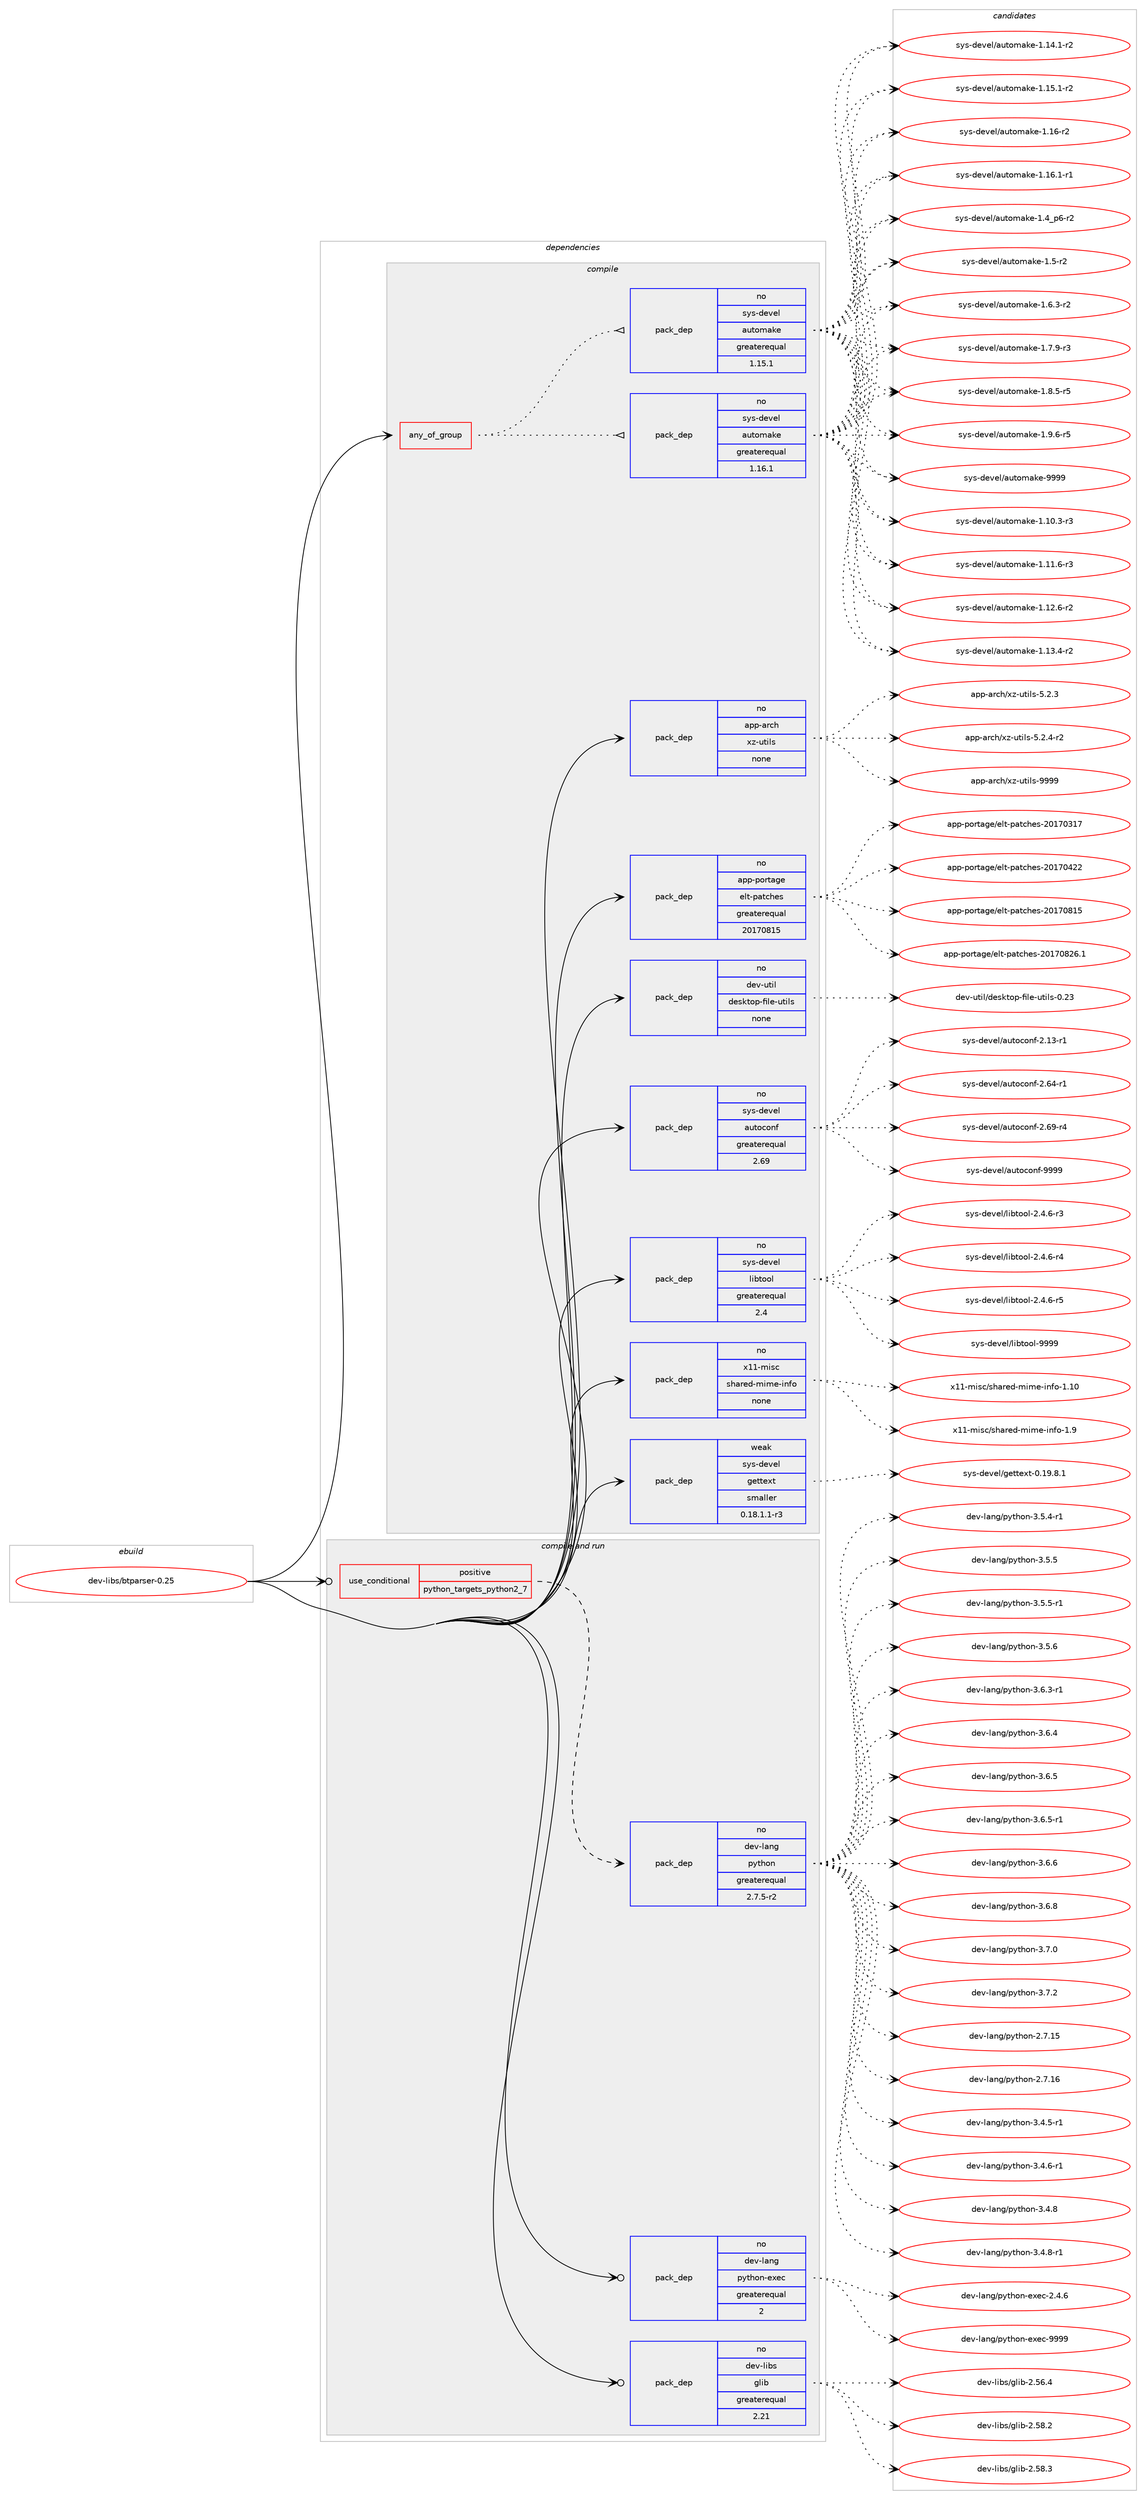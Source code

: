digraph prolog {

# *************
# Graph options
# *************

newrank=true;
concentrate=true;
compound=true;
graph [rankdir=LR,fontname=Helvetica,fontsize=10,ranksep=1.5];#, ranksep=2.5, nodesep=0.2];
edge  [arrowhead=vee];
node  [fontname=Helvetica,fontsize=10];

# **********
# The ebuild
# **********

subgraph cluster_leftcol {
color=gray;
rank=same;
label=<<i>ebuild</i>>;
id [label="dev-libs/btparser-0.25", color=red, width=4, href="../dev-libs/btparser-0.25.svg"];
}

# ****************
# The dependencies
# ****************

subgraph cluster_midcol {
color=gray;
label=<<i>dependencies</i>>;
subgraph cluster_compile {
fillcolor="#eeeeee";
style=filled;
label=<<i>compile</i>>;
subgraph any22111 {
dependency1364609 [label=<<TABLE BORDER="0" CELLBORDER="1" CELLSPACING="0" CELLPADDING="4"><TR><TD CELLPADDING="10">any_of_group</TD></TR></TABLE>>, shape=none, color=red];subgraph pack976590 {
dependency1364610 [label=<<TABLE BORDER="0" CELLBORDER="1" CELLSPACING="0" CELLPADDING="4" WIDTH="220"><TR><TD ROWSPAN="6" CELLPADDING="30">pack_dep</TD></TR><TR><TD WIDTH="110">no</TD></TR><TR><TD>sys-devel</TD></TR><TR><TD>automake</TD></TR><TR><TD>greaterequal</TD></TR><TR><TD>1.16.1</TD></TR></TABLE>>, shape=none, color=blue];
}
dependency1364609:e -> dependency1364610:w [weight=20,style="dotted",arrowhead="oinv"];
subgraph pack976591 {
dependency1364611 [label=<<TABLE BORDER="0" CELLBORDER="1" CELLSPACING="0" CELLPADDING="4" WIDTH="220"><TR><TD ROWSPAN="6" CELLPADDING="30">pack_dep</TD></TR><TR><TD WIDTH="110">no</TD></TR><TR><TD>sys-devel</TD></TR><TR><TD>automake</TD></TR><TR><TD>greaterequal</TD></TR><TR><TD>1.15.1</TD></TR></TABLE>>, shape=none, color=blue];
}
dependency1364609:e -> dependency1364611:w [weight=20,style="dotted",arrowhead="oinv"];
}
id:e -> dependency1364609:w [weight=20,style="solid",arrowhead="vee"];
subgraph pack976592 {
dependency1364612 [label=<<TABLE BORDER="0" CELLBORDER="1" CELLSPACING="0" CELLPADDING="4" WIDTH="220"><TR><TD ROWSPAN="6" CELLPADDING="30">pack_dep</TD></TR><TR><TD WIDTH="110">no</TD></TR><TR><TD>app-arch</TD></TR><TR><TD>xz-utils</TD></TR><TR><TD>none</TD></TR><TR><TD></TD></TR></TABLE>>, shape=none, color=blue];
}
id:e -> dependency1364612:w [weight=20,style="solid",arrowhead="vee"];
subgraph pack976593 {
dependency1364613 [label=<<TABLE BORDER="0" CELLBORDER="1" CELLSPACING="0" CELLPADDING="4" WIDTH="220"><TR><TD ROWSPAN="6" CELLPADDING="30">pack_dep</TD></TR><TR><TD WIDTH="110">no</TD></TR><TR><TD>app-portage</TD></TR><TR><TD>elt-patches</TD></TR><TR><TD>greaterequal</TD></TR><TR><TD>20170815</TD></TR></TABLE>>, shape=none, color=blue];
}
id:e -> dependency1364613:w [weight=20,style="solid",arrowhead="vee"];
subgraph pack976594 {
dependency1364614 [label=<<TABLE BORDER="0" CELLBORDER="1" CELLSPACING="0" CELLPADDING="4" WIDTH="220"><TR><TD ROWSPAN="6" CELLPADDING="30">pack_dep</TD></TR><TR><TD WIDTH="110">no</TD></TR><TR><TD>dev-util</TD></TR><TR><TD>desktop-file-utils</TD></TR><TR><TD>none</TD></TR><TR><TD></TD></TR></TABLE>>, shape=none, color=blue];
}
id:e -> dependency1364614:w [weight=20,style="solid",arrowhead="vee"];
subgraph pack976595 {
dependency1364615 [label=<<TABLE BORDER="0" CELLBORDER="1" CELLSPACING="0" CELLPADDING="4" WIDTH="220"><TR><TD ROWSPAN="6" CELLPADDING="30">pack_dep</TD></TR><TR><TD WIDTH="110">no</TD></TR><TR><TD>sys-devel</TD></TR><TR><TD>autoconf</TD></TR><TR><TD>greaterequal</TD></TR><TR><TD>2.69</TD></TR></TABLE>>, shape=none, color=blue];
}
id:e -> dependency1364615:w [weight=20,style="solid",arrowhead="vee"];
subgraph pack976596 {
dependency1364616 [label=<<TABLE BORDER="0" CELLBORDER="1" CELLSPACING="0" CELLPADDING="4" WIDTH="220"><TR><TD ROWSPAN="6" CELLPADDING="30">pack_dep</TD></TR><TR><TD WIDTH="110">no</TD></TR><TR><TD>sys-devel</TD></TR><TR><TD>libtool</TD></TR><TR><TD>greaterequal</TD></TR><TR><TD>2.4</TD></TR></TABLE>>, shape=none, color=blue];
}
id:e -> dependency1364616:w [weight=20,style="solid",arrowhead="vee"];
subgraph pack976597 {
dependency1364617 [label=<<TABLE BORDER="0" CELLBORDER="1" CELLSPACING="0" CELLPADDING="4" WIDTH="220"><TR><TD ROWSPAN="6" CELLPADDING="30">pack_dep</TD></TR><TR><TD WIDTH="110">no</TD></TR><TR><TD>x11-misc</TD></TR><TR><TD>shared-mime-info</TD></TR><TR><TD>none</TD></TR><TR><TD></TD></TR></TABLE>>, shape=none, color=blue];
}
id:e -> dependency1364617:w [weight=20,style="solid",arrowhead="vee"];
subgraph pack976598 {
dependency1364618 [label=<<TABLE BORDER="0" CELLBORDER="1" CELLSPACING="0" CELLPADDING="4" WIDTH="220"><TR><TD ROWSPAN="6" CELLPADDING="30">pack_dep</TD></TR><TR><TD WIDTH="110">weak</TD></TR><TR><TD>sys-devel</TD></TR><TR><TD>gettext</TD></TR><TR><TD>smaller</TD></TR><TR><TD>0.18.1.1-r3</TD></TR></TABLE>>, shape=none, color=blue];
}
id:e -> dependency1364618:w [weight=20,style="solid",arrowhead="vee"];
}
subgraph cluster_compileandrun {
fillcolor="#eeeeee";
style=filled;
label=<<i>compile and run</i>>;
subgraph cond365356 {
dependency1364619 [label=<<TABLE BORDER="0" CELLBORDER="1" CELLSPACING="0" CELLPADDING="4"><TR><TD ROWSPAN="3" CELLPADDING="10">use_conditional</TD></TR><TR><TD>positive</TD></TR><TR><TD>python_targets_python2_7</TD></TR></TABLE>>, shape=none, color=red];
subgraph pack976599 {
dependency1364620 [label=<<TABLE BORDER="0" CELLBORDER="1" CELLSPACING="0" CELLPADDING="4" WIDTH="220"><TR><TD ROWSPAN="6" CELLPADDING="30">pack_dep</TD></TR><TR><TD WIDTH="110">no</TD></TR><TR><TD>dev-lang</TD></TR><TR><TD>python</TD></TR><TR><TD>greaterequal</TD></TR><TR><TD>2.7.5-r2</TD></TR></TABLE>>, shape=none, color=blue];
}
dependency1364619:e -> dependency1364620:w [weight=20,style="dashed",arrowhead="vee"];
}
id:e -> dependency1364619:w [weight=20,style="solid",arrowhead="odotvee"];
subgraph pack976600 {
dependency1364621 [label=<<TABLE BORDER="0" CELLBORDER="1" CELLSPACING="0" CELLPADDING="4" WIDTH="220"><TR><TD ROWSPAN="6" CELLPADDING="30">pack_dep</TD></TR><TR><TD WIDTH="110">no</TD></TR><TR><TD>dev-lang</TD></TR><TR><TD>python-exec</TD></TR><TR><TD>greaterequal</TD></TR><TR><TD>2</TD></TR></TABLE>>, shape=none, color=blue];
}
id:e -> dependency1364621:w [weight=20,style="solid",arrowhead="odotvee"];
subgraph pack976601 {
dependency1364622 [label=<<TABLE BORDER="0" CELLBORDER="1" CELLSPACING="0" CELLPADDING="4" WIDTH="220"><TR><TD ROWSPAN="6" CELLPADDING="30">pack_dep</TD></TR><TR><TD WIDTH="110">no</TD></TR><TR><TD>dev-libs</TD></TR><TR><TD>glib</TD></TR><TR><TD>greaterequal</TD></TR><TR><TD>2.21</TD></TR></TABLE>>, shape=none, color=blue];
}
id:e -> dependency1364622:w [weight=20,style="solid",arrowhead="odotvee"];
}
subgraph cluster_run {
fillcolor="#eeeeee";
style=filled;
label=<<i>run</i>>;
}
}

# **************
# The candidates
# **************

subgraph cluster_choices {
rank=same;
color=gray;
label=<<i>candidates</i>>;

subgraph choice976590 {
color=black;
nodesep=1;
choice11512111545100101118101108479711711611110997107101454946494846514511451 [label="sys-devel/automake-1.10.3-r3", color=red, width=4,href="../sys-devel/automake-1.10.3-r3.svg"];
choice11512111545100101118101108479711711611110997107101454946494946544511451 [label="sys-devel/automake-1.11.6-r3", color=red, width=4,href="../sys-devel/automake-1.11.6-r3.svg"];
choice11512111545100101118101108479711711611110997107101454946495046544511450 [label="sys-devel/automake-1.12.6-r2", color=red, width=4,href="../sys-devel/automake-1.12.6-r2.svg"];
choice11512111545100101118101108479711711611110997107101454946495146524511450 [label="sys-devel/automake-1.13.4-r2", color=red, width=4,href="../sys-devel/automake-1.13.4-r2.svg"];
choice11512111545100101118101108479711711611110997107101454946495246494511450 [label="sys-devel/automake-1.14.1-r2", color=red, width=4,href="../sys-devel/automake-1.14.1-r2.svg"];
choice11512111545100101118101108479711711611110997107101454946495346494511450 [label="sys-devel/automake-1.15.1-r2", color=red, width=4,href="../sys-devel/automake-1.15.1-r2.svg"];
choice1151211154510010111810110847971171161111099710710145494649544511450 [label="sys-devel/automake-1.16-r2", color=red, width=4,href="../sys-devel/automake-1.16-r2.svg"];
choice11512111545100101118101108479711711611110997107101454946495446494511449 [label="sys-devel/automake-1.16.1-r1", color=red, width=4,href="../sys-devel/automake-1.16.1-r1.svg"];
choice115121115451001011181011084797117116111109971071014549465295112544511450 [label="sys-devel/automake-1.4_p6-r2", color=red, width=4,href="../sys-devel/automake-1.4_p6-r2.svg"];
choice11512111545100101118101108479711711611110997107101454946534511450 [label="sys-devel/automake-1.5-r2", color=red, width=4,href="../sys-devel/automake-1.5-r2.svg"];
choice115121115451001011181011084797117116111109971071014549465446514511450 [label="sys-devel/automake-1.6.3-r2", color=red, width=4,href="../sys-devel/automake-1.6.3-r2.svg"];
choice115121115451001011181011084797117116111109971071014549465546574511451 [label="sys-devel/automake-1.7.9-r3", color=red, width=4,href="../sys-devel/automake-1.7.9-r3.svg"];
choice115121115451001011181011084797117116111109971071014549465646534511453 [label="sys-devel/automake-1.8.5-r5", color=red, width=4,href="../sys-devel/automake-1.8.5-r5.svg"];
choice115121115451001011181011084797117116111109971071014549465746544511453 [label="sys-devel/automake-1.9.6-r5", color=red, width=4,href="../sys-devel/automake-1.9.6-r5.svg"];
choice115121115451001011181011084797117116111109971071014557575757 [label="sys-devel/automake-9999", color=red, width=4,href="../sys-devel/automake-9999.svg"];
dependency1364610:e -> choice11512111545100101118101108479711711611110997107101454946494846514511451:w [style=dotted,weight="100"];
dependency1364610:e -> choice11512111545100101118101108479711711611110997107101454946494946544511451:w [style=dotted,weight="100"];
dependency1364610:e -> choice11512111545100101118101108479711711611110997107101454946495046544511450:w [style=dotted,weight="100"];
dependency1364610:e -> choice11512111545100101118101108479711711611110997107101454946495146524511450:w [style=dotted,weight="100"];
dependency1364610:e -> choice11512111545100101118101108479711711611110997107101454946495246494511450:w [style=dotted,weight="100"];
dependency1364610:e -> choice11512111545100101118101108479711711611110997107101454946495346494511450:w [style=dotted,weight="100"];
dependency1364610:e -> choice1151211154510010111810110847971171161111099710710145494649544511450:w [style=dotted,weight="100"];
dependency1364610:e -> choice11512111545100101118101108479711711611110997107101454946495446494511449:w [style=dotted,weight="100"];
dependency1364610:e -> choice115121115451001011181011084797117116111109971071014549465295112544511450:w [style=dotted,weight="100"];
dependency1364610:e -> choice11512111545100101118101108479711711611110997107101454946534511450:w [style=dotted,weight="100"];
dependency1364610:e -> choice115121115451001011181011084797117116111109971071014549465446514511450:w [style=dotted,weight="100"];
dependency1364610:e -> choice115121115451001011181011084797117116111109971071014549465546574511451:w [style=dotted,weight="100"];
dependency1364610:e -> choice115121115451001011181011084797117116111109971071014549465646534511453:w [style=dotted,weight="100"];
dependency1364610:e -> choice115121115451001011181011084797117116111109971071014549465746544511453:w [style=dotted,weight="100"];
dependency1364610:e -> choice115121115451001011181011084797117116111109971071014557575757:w [style=dotted,weight="100"];
}
subgraph choice976591 {
color=black;
nodesep=1;
choice11512111545100101118101108479711711611110997107101454946494846514511451 [label="sys-devel/automake-1.10.3-r3", color=red, width=4,href="../sys-devel/automake-1.10.3-r3.svg"];
choice11512111545100101118101108479711711611110997107101454946494946544511451 [label="sys-devel/automake-1.11.6-r3", color=red, width=4,href="../sys-devel/automake-1.11.6-r3.svg"];
choice11512111545100101118101108479711711611110997107101454946495046544511450 [label="sys-devel/automake-1.12.6-r2", color=red, width=4,href="../sys-devel/automake-1.12.6-r2.svg"];
choice11512111545100101118101108479711711611110997107101454946495146524511450 [label="sys-devel/automake-1.13.4-r2", color=red, width=4,href="../sys-devel/automake-1.13.4-r2.svg"];
choice11512111545100101118101108479711711611110997107101454946495246494511450 [label="sys-devel/automake-1.14.1-r2", color=red, width=4,href="../sys-devel/automake-1.14.1-r2.svg"];
choice11512111545100101118101108479711711611110997107101454946495346494511450 [label="sys-devel/automake-1.15.1-r2", color=red, width=4,href="../sys-devel/automake-1.15.1-r2.svg"];
choice1151211154510010111810110847971171161111099710710145494649544511450 [label="sys-devel/automake-1.16-r2", color=red, width=4,href="../sys-devel/automake-1.16-r2.svg"];
choice11512111545100101118101108479711711611110997107101454946495446494511449 [label="sys-devel/automake-1.16.1-r1", color=red, width=4,href="../sys-devel/automake-1.16.1-r1.svg"];
choice115121115451001011181011084797117116111109971071014549465295112544511450 [label="sys-devel/automake-1.4_p6-r2", color=red, width=4,href="../sys-devel/automake-1.4_p6-r2.svg"];
choice11512111545100101118101108479711711611110997107101454946534511450 [label="sys-devel/automake-1.5-r2", color=red, width=4,href="../sys-devel/automake-1.5-r2.svg"];
choice115121115451001011181011084797117116111109971071014549465446514511450 [label="sys-devel/automake-1.6.3-r2", color=red, width=4,href="../sys-devel/automake-1.6.3-r2.svg"];
choice115121115451001011181011084797117116111109971071014549465546574511451 [label="sys-devel/automake-1.7.9-r3", color=red, width=4,href="../sys-devel/automake-1.7.9-r3.svg"];
choice115121115451001011181011084797117116111109971071014549465646534511453 [label="sys-devel/automake-1.8.5-r5", color=red, width=4,href="../sys-devel/automake-1.8.5-r5.svg"];
choice115121115451001011181011084797117116111109971071014549465746544511453 [label="sys-devel/automake-1.9.6-r5", color=red, width=4,href="../sys-devel/automake-1.9.6-r5.svg"];
choice115121115451001011181011084797117116111109971071014557575757 [label="sys-devel/automake-9999", color=red, width=4,href="../sys-devel/automake-9999.svg"];
dependency1364611:e -> choice11512111545100101118101108479711711611110997107101454946494846514511451:w [style=dotted,weight="100"];
dependency1364611:e -> choice11512111545100101118101108479711711611110997107101454946494946544511451:w [style=dotted,weight="100"];
dependency1364611:e -> choice11512111545100101118101108479711711611110997107101454946495046544511450:w [style=dotted,weight="100"];
dependency1364611:e -> choice11512111545100101118101108479711711611110997107101454946495146524511450:w [style=dotted,weight="100"];
dependency1364611:e -> choice11512111545100101118101108479711711611110997107101454946495246494511450:w [style=dotted,weight="100"];
dependency1364611:e -> choice11512111545100101118101108479711711611110997107101454946495346494511450:w [style=dotted,weight="100"];
dependency1364611:e -> choice1151211154510010111810110847971171161111099710710145494649544511450:w [style=dotted,weight="100"];
dependency1364611:e -> choice11512111545100101118101108479711711611110997107101454946495446494511449:w [style=dotted,weight="100"];
dependency1364611:e -> choice115121115451001011181011084797117116111109971071014549465295112544511450:w [style=dotted,weight="100"];
dependency1364611:e -> choice11512111545100101118101108479711711611110997107101454946534511450:w [style=dotted,weight="100"];
dependency1364611:e -> choice115121115451001011181011084797117116111109971071014549465446514511450:w [style=dotted,weight="100"];
dependency1364611:e -> choice115121115451001011181011084797117116111109971071014549465546574511451:w [style=dotted,weight="100"];
dependency1364611:e -> choice115121115451001011181011084797117116111109971071014549465646534511453:w [style=dotted,weight="100"];
dependency1364611:e -> choice115121115451001011181011084797117116111109971071014549465746544511453:w [style=dotted,weight="100"];
dependency1364611:e -> choice115121115451001011181011084797117116111109971071014557575757:w [style=dotted,weight="100"];
}
subgraph choice976592 {
color=black;
nodesep=1;
choice971121124597114991044712012245117116105108115455346504651 [label="app-arch/xz-utils-5.2.3", color=red, width=4,href="../app-arch/xz-utils-5.2.3.svg"];
choice9711211245971149910447120122451171161051081154553465046524511450 [label="app-arch/xz-utils-5.2.4-r2", color=red, width=4,href="../app-arch/xz-utils-5.2.4-r2.svg"];
choice9711211245971149910447120122451171161051081154557575757 [label="app-arch/xz-utils-9999", color=red, width=4,href="../app-arch/xz-utils-9999.svg"];
dependency1364612:e -> choice971121124597114991044712012245117116105108115455346504651:w [style=dotted,weight="100"];
dependency1364612:e -> choice9711211245971149910447120122451171161051081154553465046524511450:w [style=dotted,weight="100"];
dependency1364612:e -> choice9711211245971149910447120122451171161051081154557575757:w [style=dotted,weight="100"];
}
subgraph choice976593 {
color=black;
nodesep=1;
choice97112112451121111141169710310147101108116451129711699104101115455048495548514955 [label="app-portage/elt-patches-20170317", color=red, width=4,href="../app-portage/elt-patches-20170317.svg"];
choice97112112451121111141169710310147101108116451129711699104101115455048495548525050 [label="app-portage/elt-patches-20170422", color=red, width=4,href="../app-portage/elt-patches-20170422.svg"];
choice97112112451121111141169710310147101108116451129711699104101115455048495548564953 [label="app-portage/elt-patches-20170815", color=red, width=4,href="../app-portage/elt-patches-20170815.svg"];
choice971121124511211111411697103101471011081164511297116991041011154550484955485650544649 [label="app-portage/elt-patches-20170826.1", color=red, width=4,href="../app-portage/elt-patches-20170826.1.svg"];
dependency1364613:e -> choice97112112451121111141169710310147101108116451129711699104101115455048495548514955:w [style=dotted,weight="100"];
dependency1364613:e -> choice97112112451121111141169710310147101108116451129711699104101115455048495548525050:w [style=dotted,weight="100"];
dependency1364613:e -> choice97112112451121111141169710310147101108116451129711699104101115455048495548564953:w [style=dotted,weight="100"];
dependency1364613:e -> choice971121124511211111411697103101471011081164511297116991041011154550484955485650544649:w [style=dotted,weight="100"];
}
subgraph choice976594 {
color=black;
nodesep=1;
choice100101118451171161051084710010111510711611111245102105108101451171161051081154548465051 [label="dev-util/desktop-file-utils-0.23", color=red, width=4,href="../dev-util/desktop-file-utils-0.23.svg"];
dependency1364614:e -> choice100101118451171161051084710010111510711611111245102105108101451171161051081154548465051:w [style=dotted,weight="100"];
}
subgraph choice976595 {
color=black;
nodesep=1;
choice1151211154510010111810110847971171161119911111010245504649514511449 [label="sys-devel/autoconf-2.13-r1", color=red, width=4,href="../sys-devel/autoconf-2.13-r1.svg"];
choice1151211154510010111810110847971171161119911111010245504654524511449 [label="sys-devel/autoconf-2.64-r1", color=red, width=4,href="../sys-devel/autoconf-2.64-r1.svg"];
choice1151211154510010111810110847971171161119911111010245504654574511452 [label="sys-devel/autoconf-2.69-r4", color=red, width=4,href="../sys-devel/autoconf-2.69-r4.svg"];
choice115121115451001011181011084797117116111991111101024557575757 [label="sys-devel/autoconf-9999", color=red, width=4,href="../sys-devel/autoconf-9999.svg"];
dependency1364615:e -> choice1151211154510010111810110847971171161119911111010245504649514511449:w [style=dotted,weight="100"];
dependency1364615:e -> choice1151211154510010111810110847971171161119911111010245504654524511449:w [style=dotted,weight="100"];
dependency1364615:e -> choice1151211154510010111810110847971171161119911111010245504654574511452:w [style=dotted,weight="100"];
dependency1364615:e -> choice115121115451001011181011084797117116111991111101024557575757:w [style=dotted,weight="100"];
}
subgraph choice976596 {
color=black;
nodesep=1;
choice1151211154510010111810110847108105981161111111084550465246544511451 [label="sys-devel/libtool-2.4.6-r3", color=red, width=4,href="../sys-devel/libtool-2.4.6-r3.svg"];
choice1151211154510010111810110847108105981161111111084550465246544511452 [label="sys-devel/libtool-2.4.6-r4", color=red, width=4,href="../sys-devel/libtool-2.4.6-r4.svg"];
choice1151211154510010111810110847108105981161111111084550465246544511453 [label="sys-devel/libtool-2.4.6-r5", color=red, width=4,href="../sys-devel/libtool-2.4.6-r5.svg"];
choice1151211154510010111810110847108105981161111111084557575757 [label="sys-devel/libtool-9999", color=red, width=4,href="../sys-devel/libtool-9999.svg"];
dependency1364616:e -> choice1151211154510010111810110847108105981161111111084550465246544511451:w [style=dotted,weight="100"];
dependency1364616:e -> choice1151211154510010111810110847108105981161111111084550465246544511452:w [style=dotted,weight="100"];
dependency1364616:e -> choice1151211154510010111810110847108105981161111111084550465246544511453:w [style=dotted,weight="100"];
dependency1364616:e -> choice1151211154510010111810110847108105981161111111084557575757:w [style=dotted,weight="100"];
}
subgraph choice976597 {
color=black;
nodesep=1;
choice12049494510910511599471151049711410110045109105109101451051101021114549464948 [label="x11-misc/shared-mime-info-1.10", color=red, width=4,href="../x11-misc/shared-mime-info-1.10.svg"];
choice120494945109105115994711510497114101100451091051091014510511010211145494657 [label="x11-misc/shared-mime-info-1.9", color=red, width=4,href="../x11-misc/shared-mime-info-1.9.svg"];
dependency1364617:e -> choice12049494510910511599471151049711410110045109105109101451051101021114549464948:w [style=dotted,weight="100"];
dependency1364617:e -> choice120494945109105115994711510497114101100451091051091014510511010211145494657:w [style=dotted,weight="100"];
}
subgraph choice976598 {
color=black;
nodesep=1;
choice1151211154510010111810110847103101116116101120116454846495746564649 [label="sys-devel/gettext-0.19.8.1", color=red, width=4,href="../sys-devel/gettext-0.19.8.1.svg"];
dependency1364618:e -> choice1151211154510010111810110847103101116116101120116454846495746564649:w [style=dotted,weight="100"];
}
subgraph choice976599 {
color=black;
nodesep=1;
choice10010111845108971101034711212111610411111045504655464953 [label="dev-lang/python-2.7.15", color=red, width=4,href="../dev-lang/python-2.7.15.svg"];
choice10010111845108971101034711212111610411111045504655464954 [label="dev-lang/python-2.7.16", color=red, width=4,href="../dev-lang/python-2.7.16.svg"];
choice1001011184510897110103471121211161041111104551465246534511449 [label="dev-lang/python-3.4.5-r1", color=red, width=4,href="../dev-lang/python-3.4.5-r1.svg"];
choice1001011184510897110103471121211161041111104551465246544511449 [label="dev-lang/python-3.4.6-r1", color=red, width=4,href="../dev-lang/python-3.4.6-r1.svg"];
choice100101118451089711010347112121116104111110455146524656 [label="dev-lang/python-3.4.8", color=red, width=4,href="../dev-lang/python-3.4.8.svg"];
choice1001011184510897110103471121211161041111104551465246564511449 [label="dev-lang/python-3.4.8-r1", color=red, width=4,href="../dev-lang/python-3.4.8-r1.svg"];
choice1001011184510897110103471121211161041111104551465346524511449 [label="dev-lang/python-3.5.4-r1", color=red, width=4,href="../dev-lang/python-3.5.4-r1.svg"];
choice100101118451089711010347112121116104111110455146534653 [label="dev-lang/python-3.5.5", color=red, width=4,href="../dev-lang/python-3.5.5.svg"];
choice1001011184510897110103471121211161041111104551465346534511449 [label="dev-lang/python-3.5.5-r1", color=red, width=4,href="../dev-lang/python-3.5.5-r1.svg"];
choice100101118451089711010347112121116104111110455146534654 [label="dev-lang/python-3.5.6", color=red, width=4,href="../dev-lang/python-3.5.6.svg"];
choice1001011184510897110103471121211161041111104551465446514511449 [label="dev-lang/python-3.6.3-r1", color=red, width=4,href="../dev-lang/python-3.6.3-r1.svg"];
choice100101118451089711010347112121116104111110455146544652 [label="dev-lang/python-3.6.4", color=red, width=4,href="../dev-lang/python-3.6.4.svg"];
choice100101118451089711010347112121116104111110455146544653 [label="dev-lang/python-3.6.5", color=red, width=4,href="../dev-lang/python-3.6.5.svg"];
choice1001011184510897110103471121211161041111104551465446534511449 [label="dev-lang/python-3.6.5-r1", color=red, width=4,href="../dev-lang/python-3.6.5-r1.svg"];
choice100101118451089711010347112121116104111110455146544654 [label="dev-lang/python-3.6.6", color=red, width=4,href="../dev-lang/python-3.6.6.svg"];
choice100101118451089711010347112121116104111110455146544656 [label="dev-lang/python-3.6.8", color=red, width=4,href="../dev-lang/python-3.6.8.svg"];
choice100101118451089711010347112121116104111110455146554648 [label="dev-lang/python-3.7.0", color=red, width=4,href="../dev-lang/python-3.7.0.svg"];
choice100101118451089711010347112121116104111110455146554650 [label="dev-lang/python-3.7.2", color=red, width=4,href="../dev-lang/python-3.7.2.svg"];
dependency1364620:e -> choice10010111845108971101034711212111610411111045504655464953:w [style=dotted,weight="100"];
dependency1364620:e -> choice10010111845108971101034711212111610411111045504655464954:w [style=dotted,weight="100"];
dependency1364620:e -> choice1001011184510897110103471121211161041111104551465246534511449:w [style=dotted,weight="100"];
dependency1364620:e -> choice1001011184510897110103471121211161041111104551465246544511449:w [style=dotted,weight="100"];
dependency1364620:e -> choice100101118451089711010347112121116104111110455146524656:w [style=dotted,weight="100"];
dependency1364620:e -> choice1001011184510897110103471121211161041111104551465246564511449:w [style=dotted,weight="100"];
dependency1364620:e -> choice1001011184510897110103471121211161041111104551465346524511449:w [style=dotted,weight="100"];
dependency1364620:e -> choice100101118451089711010347112121116104111110455146534653:w [style=dotted,weight="100"];
dependency1364620:e -> choice1001011184510897110103471121211161041111104551465346534511449:w [style=dotted,weight="100"];
dependency1364620:e -> choice100101118451089711010347112121116104111110455146534654:w [style=dotted,weight="100"];
dependency1364620:e -> choice1001011184510897110103471121211161041111104551465446514511449:w [style=dotted,weight="100"];
dependency1364620:e -> choice100101118451089711010347112121116104111110455146544652:w [style=dotted,weight="100"];
dependency1364620:e -> choice100101118451089711010347112121116104111110455146544653:w [style=dotted,weight="100"];
dependency1364620:e -> choice1001011184510897110103471121211161041111104551465446534511449:w [style=dotted,weight="100"];
dependency1364620:e -> choice100101118451089711010347112121116104111110455146544654:w [style=dotted,weight="100"];
dependency1364620:e -> choice100101118451089711010347112121116104111110455146544656:w [style=dotted,weight="100"];
dependency1364620:e -> choice100101118451089711010347112121116104111110455146554648:w [style=dotted,weight="100"];
dependency1364620:e -> choice100101118451089711010347112121116104111110455146554650:w [style=dotted,weight="100"];
}
subgraph choice976600 {
color=black;
nodesep=1;
choice1001011184510897110103471121211161041111104510112010199455046524654 [label="dev-lang/python-exec-2.4.6", color=red, width=4,href="../dev-lang/python-exec-2.4.6.svg"];
choice10010111845108971101034711212111610411111045101120101994557575757 [label="dev-lang/python-exec-9999", color=red, width=4,href="../dev-lang/python-exec-9999.svg"];
dependency1364621:e -> choice1001011184510897110103471121211161041111104510112010199455046524654:w [style=dotted,weight="100"];
dependency1364621:e -> choice10010111845108971101034711212111610411111045101120101994557575757:w [style=dotted,weight="100"];
}
subgraph choice976601 {
color=black;
nodesep=1;
choice1001011184510810598115471031081059845504653544652 [label="dev-libs/glib-2.56.4", color=red, width=4,href="../dev-libs/glib-2.56.4.svg"];
choice1001011184510810598115471031081059845504653564650 [label="dev-libs/glib-2.58.2", color=red, width=4,href="../dev-libs/glib-2.58.2.svg"];
choice1001011184510810598115471031081059845504653564651 [label="dev-libs/glib-2.58.3", color=red, width=4,href="../dev-libs/glib-2.58.3.svg"];
dependency1364622:e -> choice1001011184510810598115471031081059845504653544652:w [style=dotted,weight="100"];
dependency1364622:e -> choice1001011184510810598115471031081059845504653564650:w [style=dotted,weight="100"];
dependency1364622:e -> choice1001011184510810598115471031081059845504653564651:w [style=dotted,weight="100"];
}
}

}
